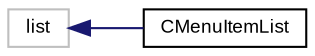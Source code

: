 digraph "Graphical Class Hierarchy"
{
  bgcolor="transparent";
  edge [fontname="Arial",fontsize="9",labelfontname="Arial",labelfontsize="9"];
  node [fontname="Arial",fontsize="9",shape=record];
  rankdir="LR";
  Node1 [label="list",height=0.2,width=0.4,color="grey75"];
  Node1 -> Node2 [dir="back",color="midnightblue",fontsize="9",style="solid",fontname="Arial"];
  Node2 [label="CMenuItemList",height=0.2,width=0.4,color="black",URL="$class_v_s_t_g_u_i_1_1_c_menu_item_list.html"];
}

